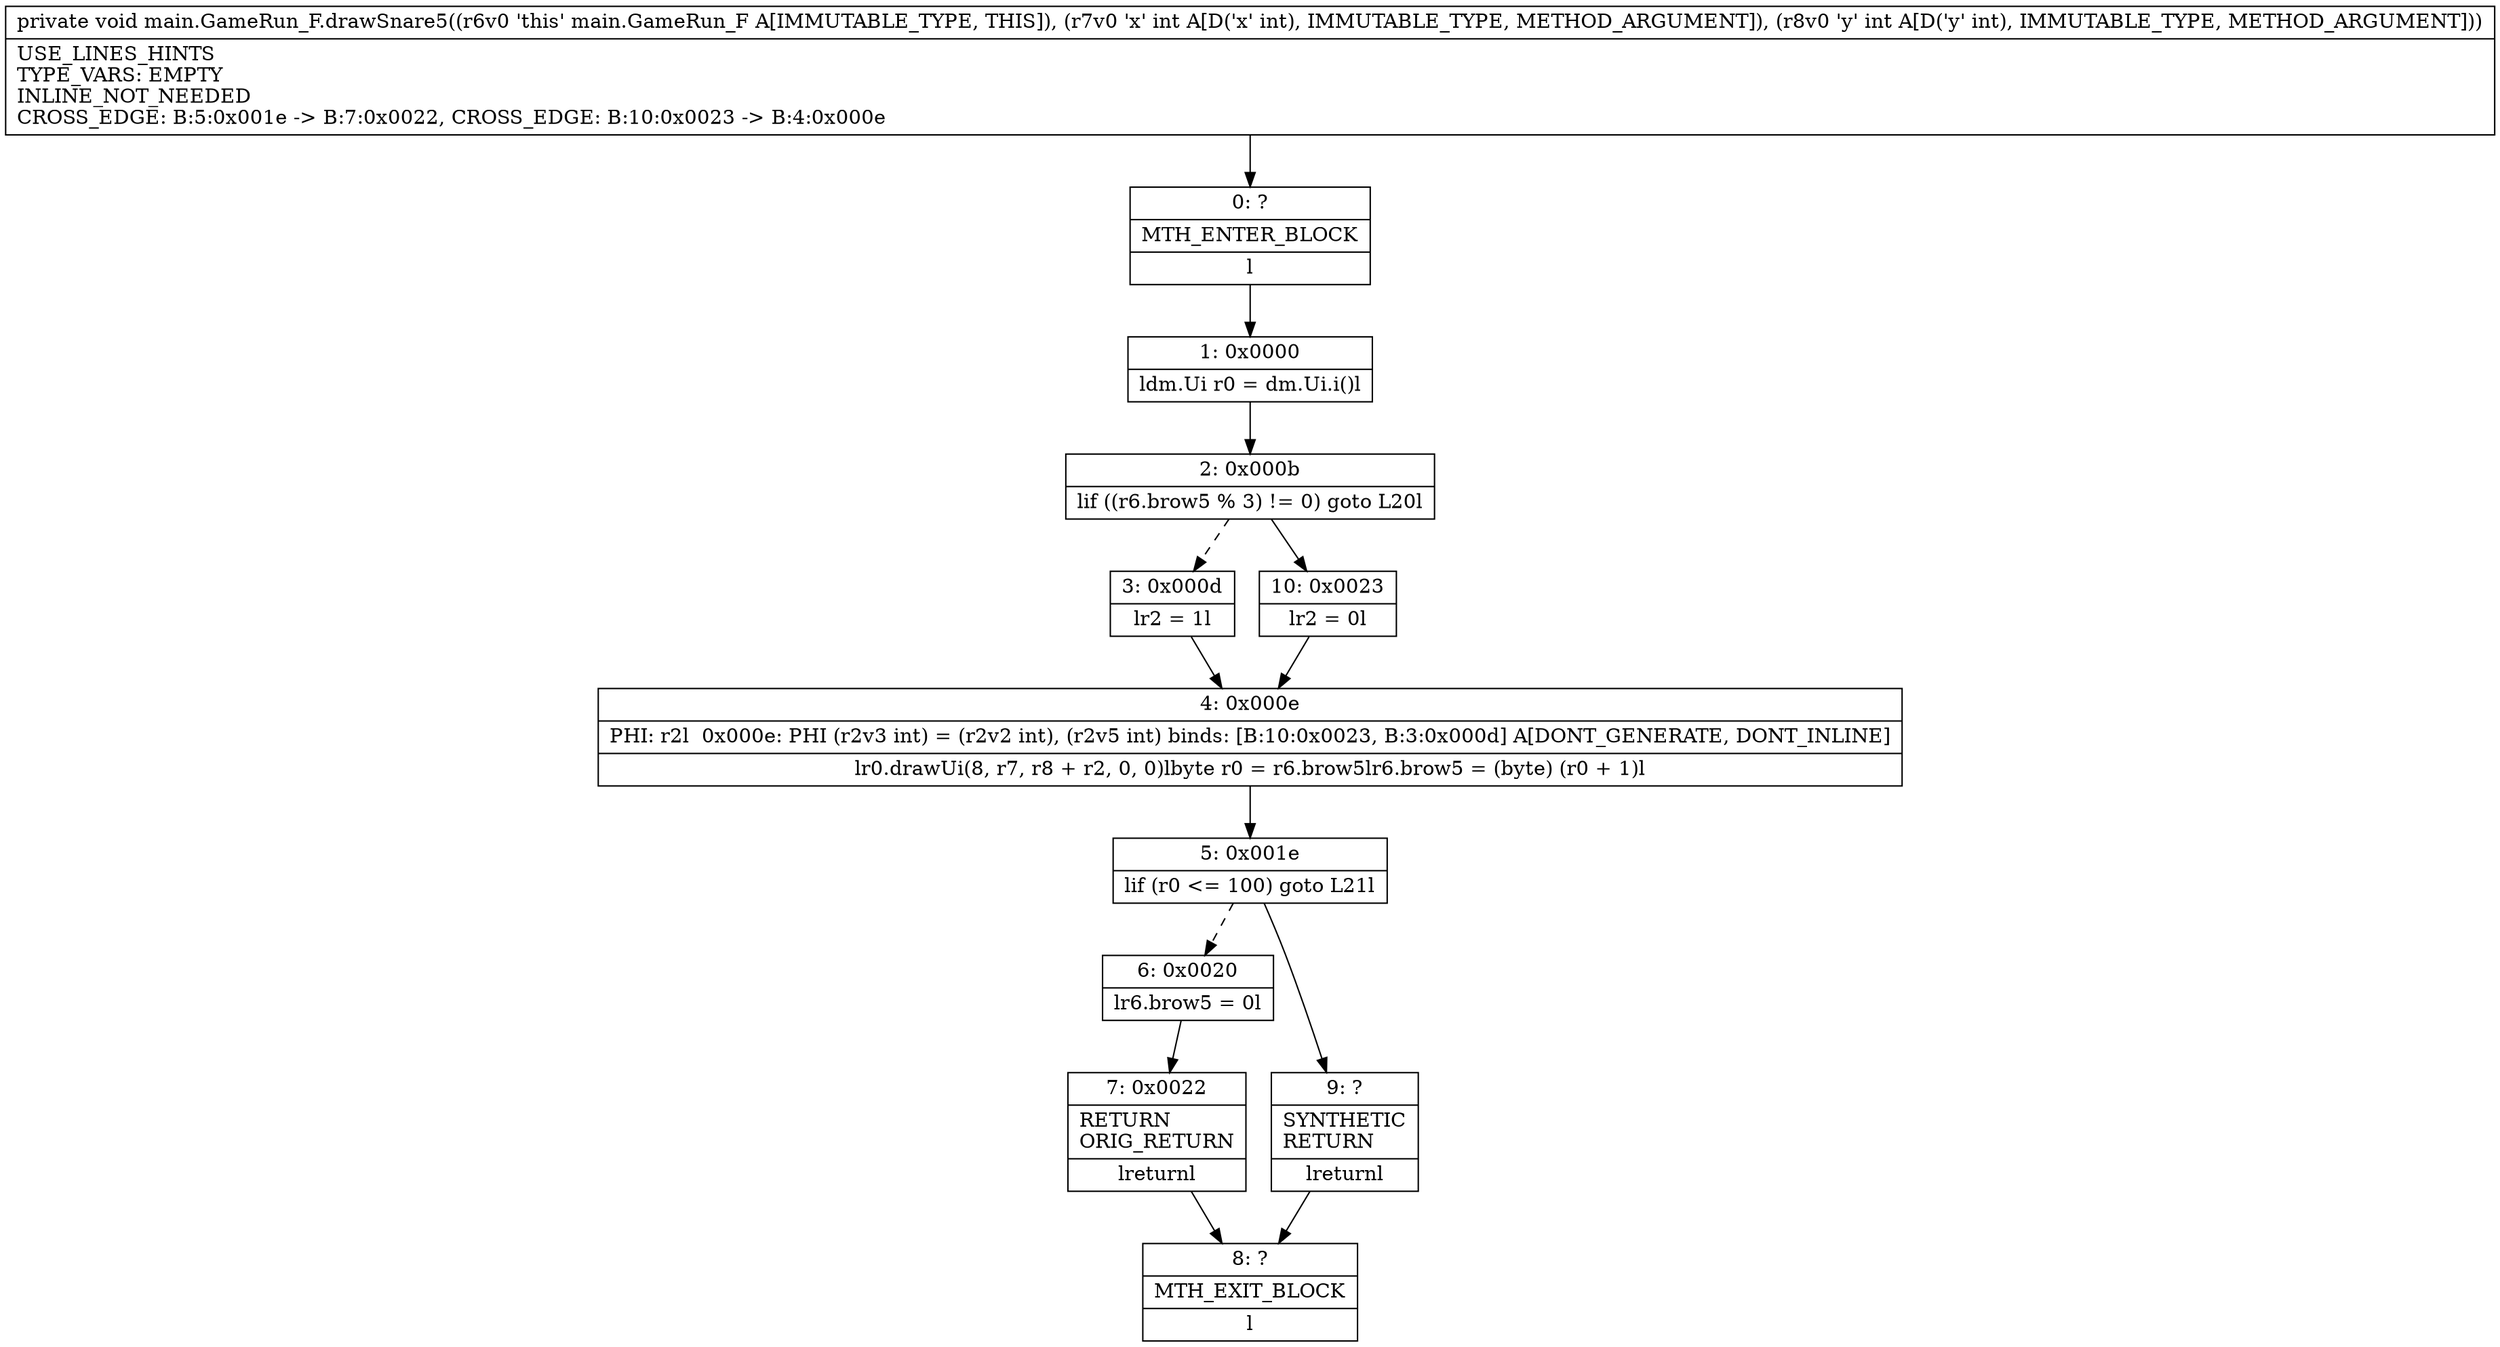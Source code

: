 digraph "CFG formain.GameRun_F.drawSnare5(II)V" {
Node_0 [shape=record,label="{0\:\ ?|MTH_ENTER_BLOCK\l|l}"];
Node_1 [shape=record,label="{1\:\ 0x0000|ldm.Ui r0 = dm.Ui.i()l}"];
Node_2 [shape=record,label="{2\:\ 0x000b|lif ((r6.brow5 % 3) != 0) goto L20l}"];
Node_3 [shape=record,label="{3\:\ 0x000d|lr2 = 1l}"];
Node_4 [shape=record,label="{4\:\ 0x000e|PHI: r2l  0x000e: PHI (r2v3 int) = (r2v2 int), (r2v5 int) binds: [B:10:0x0023, B:3:0x000d] A[DONT_GENERATE, DONT_INLINE]\l|lr0.drawUi(8, r7, r8 + r2, 0, 0)lbyte r0 = r6.brow5lr6.brow5 = (byte) (r0 + 1)l}"];
Node_5 [shape=record,label="{5\:\ 0x001e|lif (r0 \<= 100) goto L21l}"];
Node_6 [shape=record,label="{6\:\ 0x0020|lr6.brow5 = 0l}"];
Node_7 [shape=record,label="{7\:\ 0x0022|RETURN\lORIG_RETURN\l|lreturnl}"];
Node_8 [shape=record,label="{8\:\ ?|MTH_EXIT_BLOCK\l|l}"];
Node_9 [shape=record,label="{9\:\ ?|SYNTHETIC\lRETURN\l|lreturnl}"];
Node_10 [shape=record,label="{10\:\ 0x0023|lr2 = 0l}"];
MethodNode[shape=record,label="{private void main.GameRun_F.drawSnare5((r6v0 'this' main.GameRun_F A[IMMUTABLE_TYPE, THIS]), (r7v0 'x' int A[D('x' int), IMMUTABLE_TYPE, METHOD_ARGUMENT]), (r8v0 'y' int A[D('y' int), IMMUTABLE_TYPE, METHOD_ARGUMENT]))  | USE_LINES_HINTS\lTYPE_VARS: EMPTY\lINLINE_NOT_NEEDED\lCROSS_EDGE: B:5:0x001e \-\> B:7:0x0022, CROSS_EDGE: B:10:0x0023 \-\> B:4:0x000e\l}"];
MethodNode -> Node_0;
Node_0 -> Node_1;
Node_1 -> Node_2;
Node_2 -> Node_3[style=dashed];
Node_2 -> Node_10;
Node_3 -> Node_4;
Node_4 -> Node_5;
Node_5 -> Node_6[style=dashed];
Node_5 -> Node_9;
Node_6 -> Node_7;
Node_7 -> Node_8;
Node_9 -> Node_8;
Node_10 -> Node_4;
}

